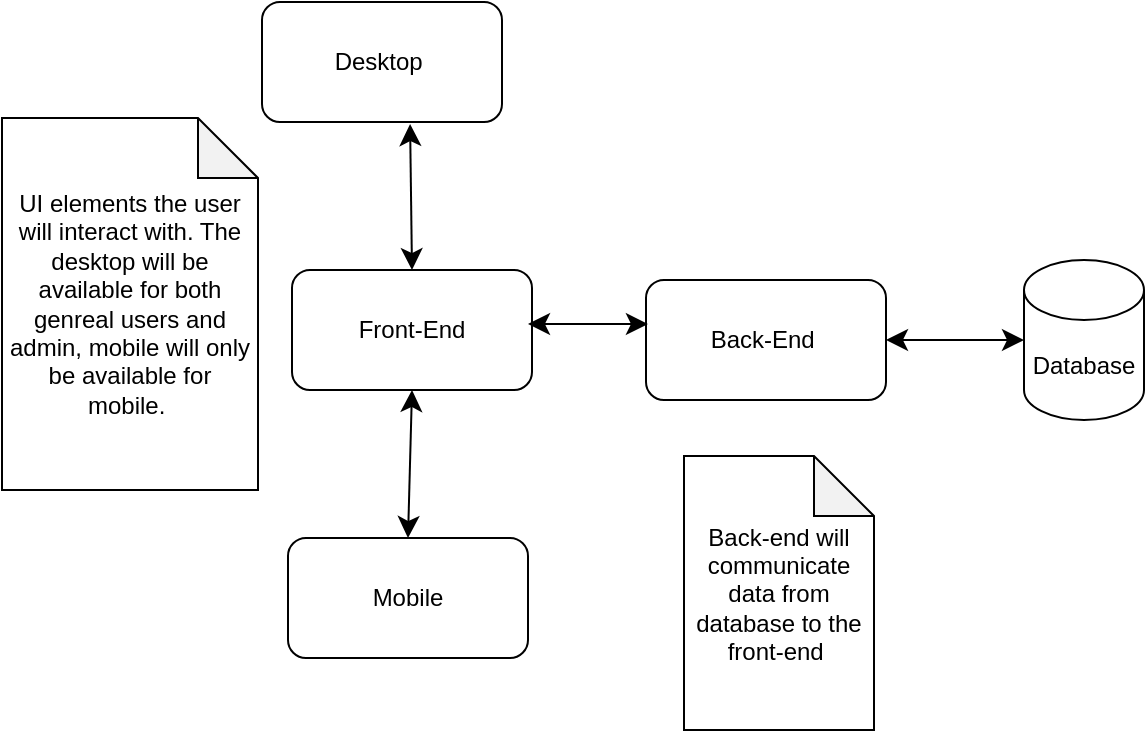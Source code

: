 <mxfile version="26.0.13">
  <diagram name="Page-1" id="D3_0y7eIU9AepS_E3eT_">
    <mxGraphModel dx="1135" dy="993" grid="0" gridSize="10" guides="1" tooltips="1" connect="1" arrows="1" fold="1" page="0" pageScale="1" pageWidth="850" pageHeight="1100" math="0" shadow="0">
      <root>
        <mxCell id="0" />
        <mxCell id="1" parent="0" />
        <mxCell id="_OD5x8_ZnIkXinntdbCP-1" value="Front-End" style="rounded=1;whiteSpace=wrap;html=1;" vertex="1" parent="1">
          <mxGeometry x="172" y="93" width="120" height="60" as="geometry" />
        </mxCell>
        <mxCell id="_OD5x8_ZnIkXinntdbCP-2" value="Back-End&amp;nbsp;" style="rounded=1;whiteSpace=wrap;html=1;" vertex="1" parent="1">
          <mxGeometry x="349" y="98" width="120" height="60" as="geometry" />
        </mxCell>
        <mxCell id="_OD5x8_ZnIkXinntdbCP-3" value="Database" style="shape=cylinder3;whiteSpace=wrap;html=1;boundedLbl=1;backgroundOutline=1;size=15;" vertex="1" parent="1">
          <mxGeometry x="538" y="88" width="60" height="80" as="geometry" />
        </mxCell>
        <mxCell id="_OD5x8_ZnIkXinntdbCP-4" value="Desktop&amp;nbsp;" style="rounded=1;whiteSpace=wrap;html=1;" vertex="1" parent="1">
          <mxGeometry x="157" y="-41" width="120" height="60" as="geometry" />
        </mxCell>
        <mxCell id="_OD5x8_ZnIkXinntdbCP-5" value="Mobile" style="rounded=1;whiteSpace=wrap;html=1;" vertex="1" parent="1">
          <mxGeometry x="170" y="227" width="120" height="60" as="geometry" />
        </mxCell>
        <mxCell id="_OD5x8_ZnIkXinntdbCP-6" value="" style="endArrow=classic;startArrow=classic;html=1;rounded=0;fontSize=12;startSize=8;endSize=8;curved=1;entryX=0.008;entryY=0.367;entryDx=0;entryDy=0;entryPerimeter=0;" edge="1" parent="1" target="_OD5x8_ZnIkXinntdbCP-2">
          <mxGeometry width="50" height="50" relative="1" as="geometry">
            <mxPoint x="290" y="120" as="sourcePoint" />
            <mxPoint x="331" y="175" as="targetPoint" />
          </mxGeometry>
        </mxCell>
        <mxCell id="_OD5x8_ZnIkXinntdbCP-7" value="" style="endArrow=classic;startArrow=classic;html=1;rounded=0;fontSize=12;startSize=8;endSize=8;curved=1;entryX=0;entryY=0.5;entryDx=0;entryDy=0;entryPerimeter=0;exitX=1;exitY=0.5;exitDx=0;exitDy=0;" edge="1" parent="1" source="_OD5x8_ZnIkXinntdbCP-2" target="_OD5x8_ZnIkXinntdbCP-3">
          <mxGeometry width="50" height="50" relative="1" as="geometry">
            <mxPoint x="281" y="225" as="sourcePoint" />
            <mxPoint x="331" y="175" as="targetPoint" />
          </mxGeometry>
        </mxCell>
        <mxCell id="_OD5x8_ZnIkXinntdbCP-8" value="" style="endArrow=classic;startArrow=classic;html=1;rounded=0;fontSize=12;startSize=8;endSize=8;curved=1;exitX=0.617;exitY=1.017;exitDx=0;exitDy=0;exitPerimeter=0;entryX=0.5;entryY=0;entryDx=0;entryDy=0;" edge="1" parent="1" source="_OD5x8_ZnIkXinntdbCP-4" target="_OD5x8_ZnIkXinntdbCP-1">
          <mxGeometry width="50" height="50" relative="1" as="geometry">
            <mxPoint x="281" y="225" as="sourcePoint" />
            <mxPoint x="172" y="108" as="targetPoint" />
          </mxGeometry>
        </mxCell>
        <mxCell id="_OD5x8_ZnIkXinntdbCP-9" value="" style="endArrow=classic;startArrow=classic;html=1;rounded=0;fontSize=12;startSize=8;endSize=8;curved=1;exitX=0.5;exitY=0;exitDx=0;exitDy=0;entryX=0.5;entryY=1;entryDx=0;entryDy=0;" edge="1" parent="1" source="_OD5x8_ZnIkXinntdbCP-5" target="_OD5x8_ZnIkXinntdbCP-1">
          <mxGeometry width="50" height="50" relative="1" as="geometry">
            <mxPoint x="281" y="225" as="sourcePoint" />
            <mxPoint x="171" y="125" as="targetPoint" />
          </mxGeometry>
        </mxCell>
        <mxCell id="_OD5x8_ZnIkXinntdbCP-10" value="UI elements the user will interact with. The desktop will be available for both genreal users and admin, mobile will only be available for mobile.&amp;nbsp;" style="shape=note;whiteSpace=wrap;html=1;backgroundOutline=1;darkOpacity=0.05;" vertex="1" parent="1">
          <mxGeometry x="27" y="17" width="128" height="186" as="geometry" />
        </mxCell>
        <mxCell id="_OD5x8_ZnIkXinntdbCP-12" style="edgeStyle=none;curved=1;rounded=0;orthogonalLoop=1;jettySize=auto;html=1;exitX=1;exitY=0.75;exitDx=0;exitDy=0;fontSize=12;startSize=8;endSize=8;" edge="1" parent="1" source="_OD5x8_ZnIkXinntdbCP-4" target="_OD5x8_ZnIkXinntdbCP-4">
          <mxGeometry relative="1" as="geometry" />
        </mxCell>
        <mxCell id="_OD5x8_ZnIkXinntdbCP-13" value="Back-end will communicate data from database to the front-end&amp;nbsp;" style="shape=note;whiteSpace=wrap;html=1;backgroundOutline=1;darkOpacity=0.05;" vertex="1" parent="1">
          <mxGeometry x="368" y="186" width="95" height="137" as="geometry" />
        </mxCell>
      </root>
    </mxGraphModel>
  </diagram>
</mxfile>
